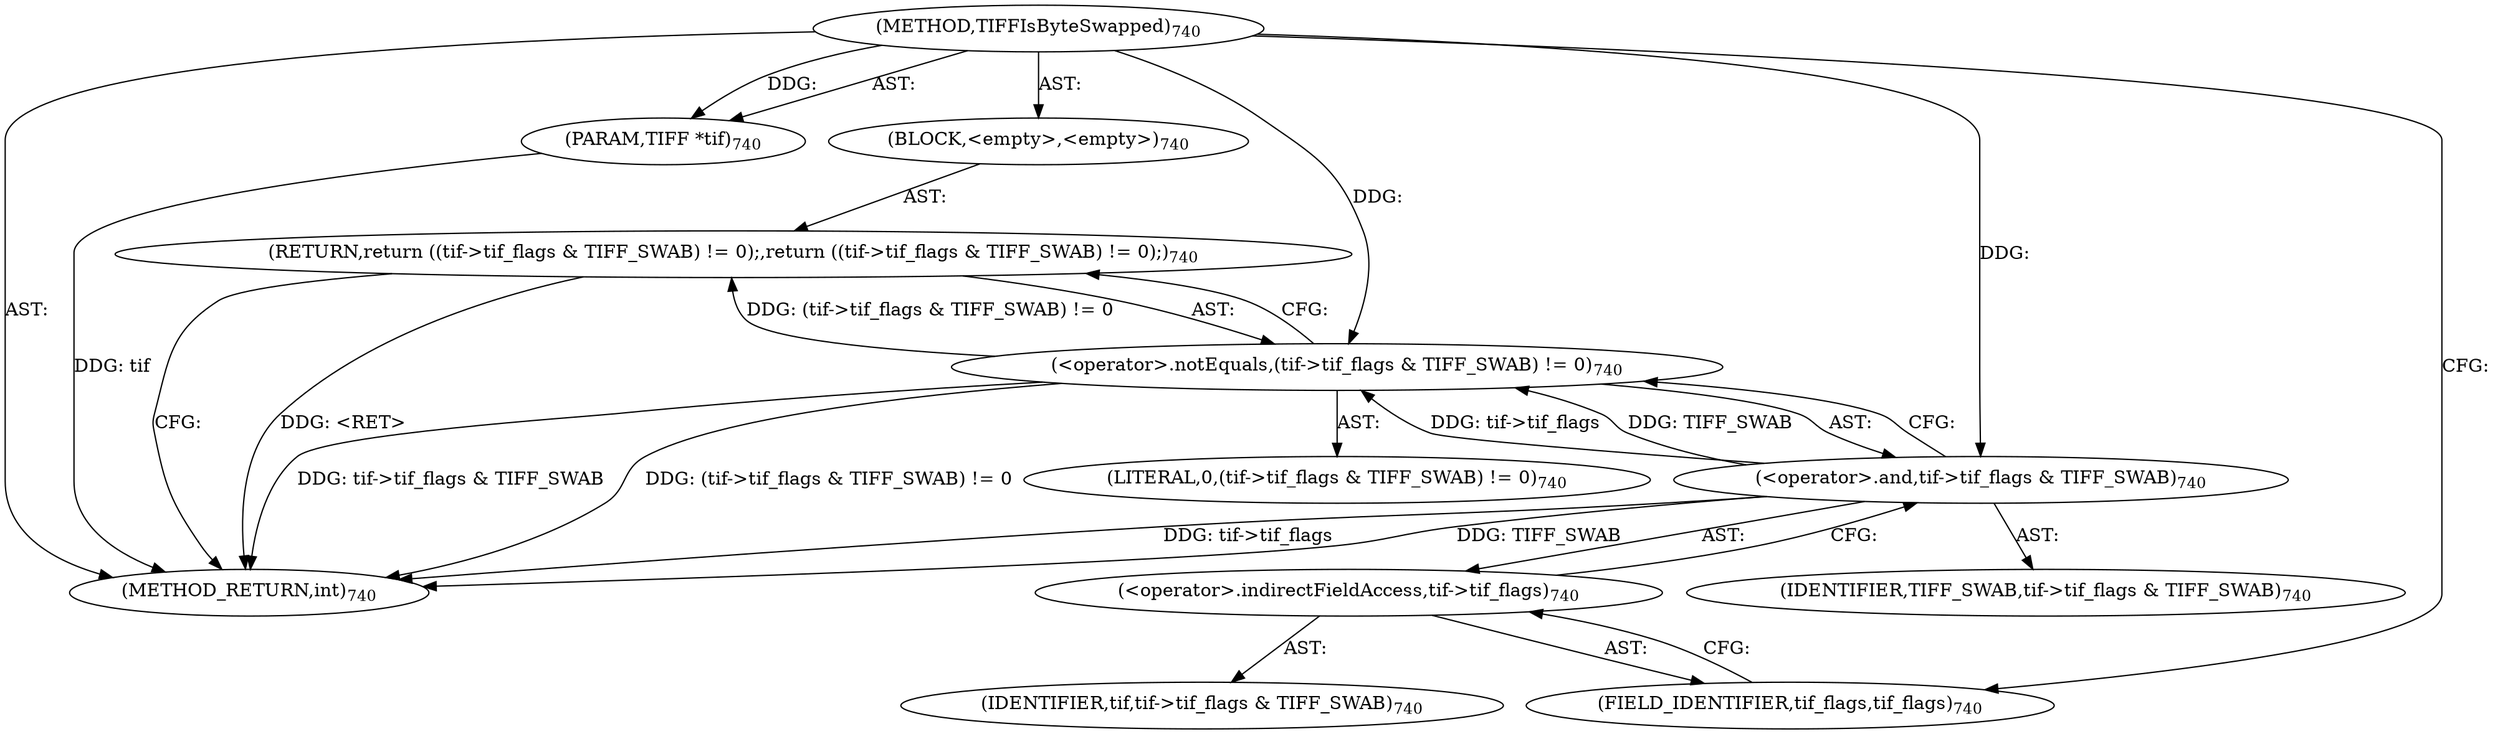 digraph "TIFFIsByteSwapped" {  
"1574" [label = <(METHOD,TIFFIsByteSwapped)<SUB>740</SUB>> ]
"1575" [label = <(PARAM,TIFF *tif)<SUB>740</SUB>> ]
"1576" [label = <(BLOCK,&lt;empty&gt;,&lt;empty&gt;)<SUB>740</SUB>> ]
"1577" [label = <(RETURN,return ((tif-&gt;tif_flags &amp; TIFF_SWAB) != 0);,return ((tif-&gt;tif_flags &amp; TIFF_SWAB) != 0);)<SUB>740</SUB>> ]
"1578" [label = <(&lt;operator&gt;.notEquals,(tif-&gt;tif_flags &amp; TIFF_SWAB) != 0)<SUB>740</SUB>> ]
"1579" [label = <(&lt;operator&gt;.and,tif-&gt;tif_flags &amp; TIFF_SWAB)<SUB>740</SUB>> ]
"1580" [label = <(&lt;operator&gt;.indirectFieldAccess,tif-&gt;tif_flags)<SUB>740</SUB>> ]
"1581" [label = <(IDENTIFIER,tif,tif-&gt;tif_flags &amp; TIFF_SWAB)<SUB>740</SUB>> ]
"1582" [label = <(FIELD_IDENTIFIER,tif_flags,tif_flags)<SUB>740</SUB>> ]
"1583" [label = <(IDENTIFIER,TIFF_SWAB,tif-&gt;tif_flags &amp; TIFF_SWAB)<SUB>740</SUB>> ]
"1584" [label = <(LITERAL,0,(tif-&gt;tif_flags &amp; TIFF_SWAB) != 0)<SUB>740</SUB>> ]
"1585" [label = <(METHOD_RETURN,int)<SUB>740</SUB>> ]
  "1574" -> "1575"  [ label = "AST: "] 
  "1574" -> "1576"  [ label = "AST: "] 
  "1574" -> "1585"  [ label = "AST: "] 
  "1576" -> "1577"  [ label = "AST: "] 
  "1577" -> "1578"  [ label = "AST: "] 
  "1578" -> "1579"  [ label = "AST: "] 
  "1578" -> "1584"  [ label = "AST: "] 
  "1579" -> "1580"  [ label = "AST: "] 
  "1579" -> "1583"  [ label = "AST: "] 
  "1580" -> "1581"  [ label = "AST: "] 
  "1580" -> "1582"  [ label = "AST: "] 
  "1577" -> "1585"  [ label = "CFG: "] 
  "1578" -> "1577"  [ label = "CFG: "] 
  "1579" -> "1578"  [ label = "CFG: "] 
  "1580" -> "1579"  [ label = "CFG: "] 
  "1582" -> "1580"  [ label = "CFG: "] 
  "1574" -> "1582"  [ label = "CFG: "] 
  "1577" -> "1585"  [ label = "DDG: &lt;RET&gt;"] 
  "1575" -> "1585"  [ label = "DDG: tif"] 
  "1579" -> "1585"  [ label = "DDG: tif-&gt;tif_flags"] 
  "1578" -> "1585"  [ label = "DDG: tif-&gt;tif_flags &amp; TIFF_SWAB"] 
  "1578" -> "1585"  [ label = "DDG: (tif-&gt;tif_flags &amp; TIFF_SWAB) != 0"] 
  "1579" -> "1585"  [ label = "DDG: TIFF_SWAB"] 
  "1574" -> "1575"  [ label = "DDG: "] 
  "1578" -> "1577"  [ label = "DDG: (tif-&gt;tif_flags &amp; TIFF_SWAB) != 0"] 
  "1579" -> "1578"  [ label = "DDG: tif-&gt;tif_flags"] 
  "1579" -> "1578"  [ label = "DDG: TIFF_SWAB"] 
  "1574" -> "1578"  [ label = "DDG: "] 
  "1574" -> "1579"  [ label = "DDG: "] 
}
